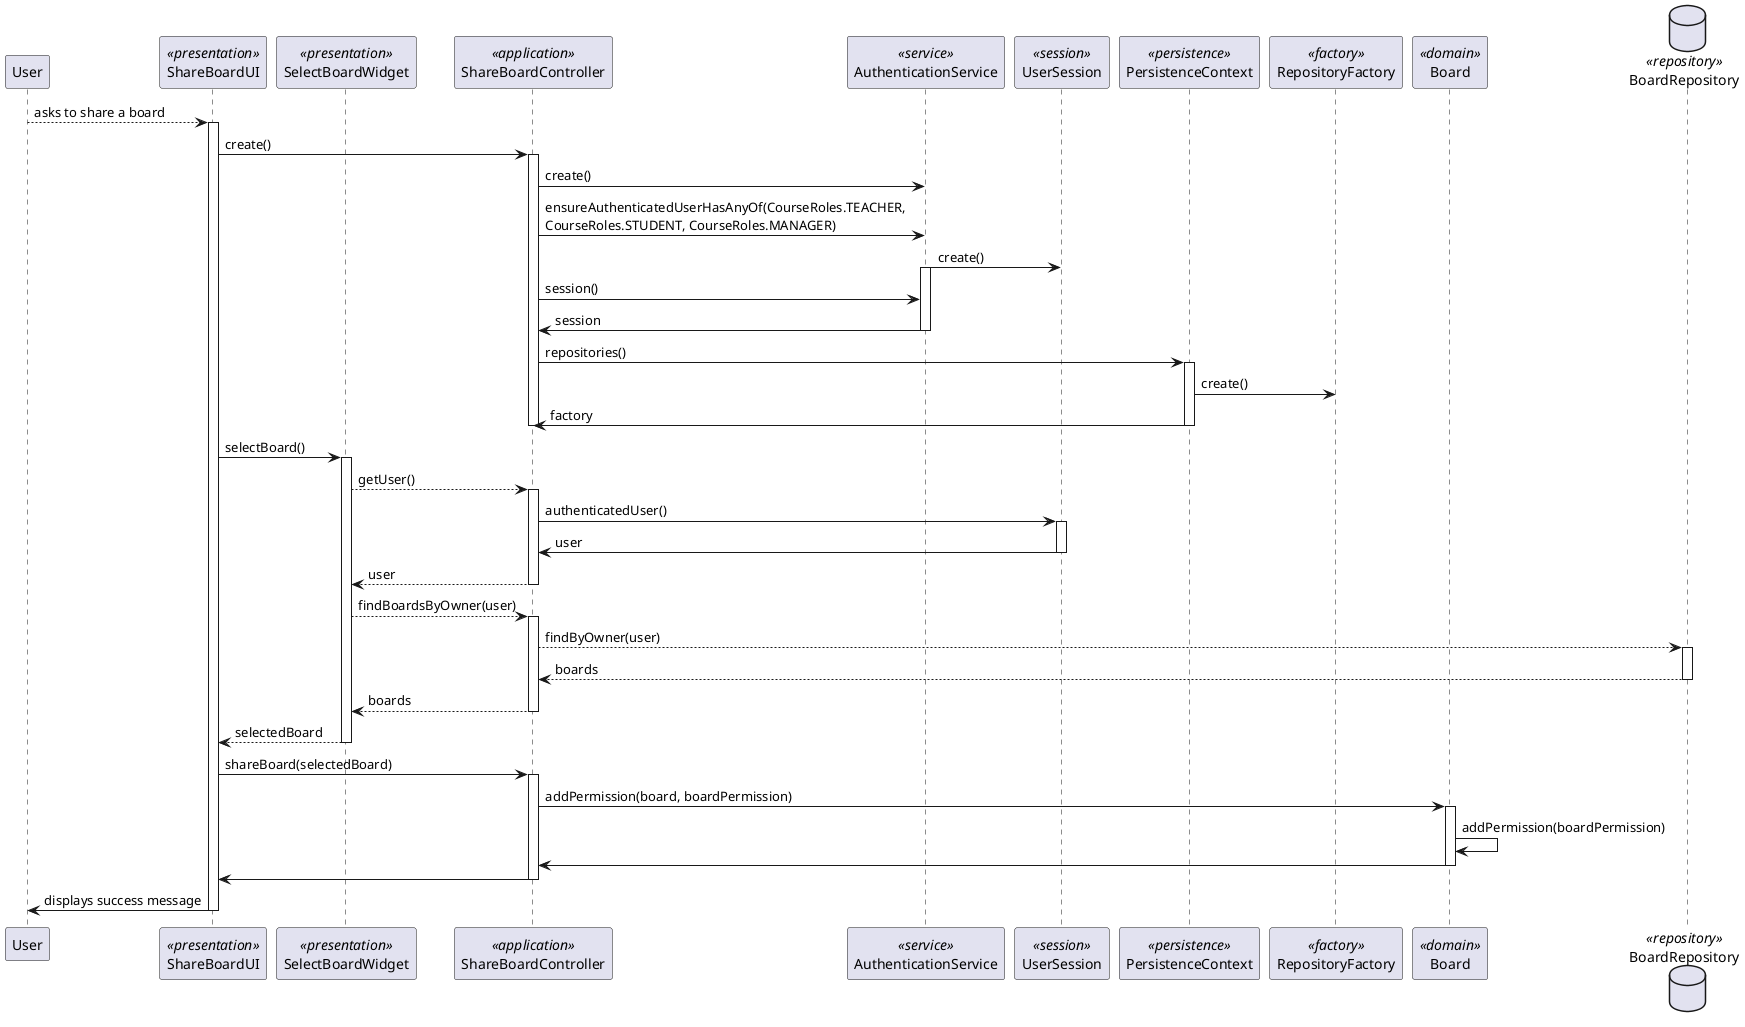 @startuml

participant User as Actor
participant ShareBoardUI as UI <<presentation>>
participant SelectBoardWidget as SelectBoardWidget <<presentation>>

participant ShareBoardController as Controller <<application>>
participant AuthenticationService as Autzh <<service>>
participant UserSession as UserSession <<session>>
participant PersistenceContext as Context <<persistence>>
participant RepositoryFactory as Factory <<factory>>
participant Board as Board <<domain>>
database BoardRepository as BoardRepository <<repository>>

Actor --> UI : asks to share a board
activate UI
UI -> Controller : create()

activate Controller

Controller -> Autzh : create()
Controller -> Autzh : ensureAuthenticatedUserHasAnyOf(CourseRoles.TEACHER, \nCourseRoles.STUDENT, CourseRoles.MANAGER)
Autzh -> UserSession : create()

activate Autzh
Controller -> Autzh : session()
Autzh -> Controller : session
deactivate Autzh

Controller -> Context : repositories()

activate Context
Context -> Factory : create()
Context -> Controller : factory
deactivate Context

deactivate Controller


UI -> SelectBoardWidget : selectBoard()
activate SelectBoardWidget

SelectBoardWidget --> Controller: getUser()
activate Controller
Controller -> UserSession : authenticatedUser()
activate UserSession
UserSession -> Controller : user
deactivate UserSession
Controller --> SelectBoardWidget: user

deactivate Controller

SelectBoardWidget --> Controller: findBoardsByOwner(user)
activate Controller
Controller --> BoardRepository: findByOwner(user)
activate BoardRepository
BoardRepository --> Controller: boards
deactivate BoardRepository

Controller --> SelectBoardWidget: boards
deactivate Controller
SelectBoardWidget --> UI : selectedBoard
deactivate SelectBoardWidget


UI -> Controller : shareBoard(selectedBoard)
activate Controller
Controller -> Board: addPermission(board, boardPermission)
activate Board
Board -> Board: addPermission(boardPermission)
Board -> Controller
deactivate Board


Controller -> UI
deactivate Controller


UI -> Actor : displays success message
deactivate UI

@enduml